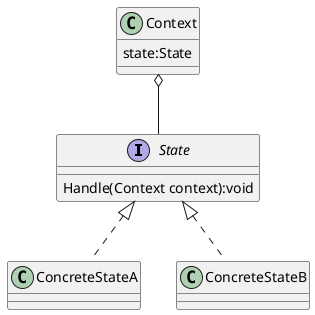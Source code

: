 @startuml

interface State
Class ConcreteStateA
Class ConcreteStateB
Class Context


State <|.. ConcreteStateA
State <|.. ConcreteStateB
Context o-- State

interface State{
    Handle(Context context):void
}
Class Context{
    state:State
}

@enduml